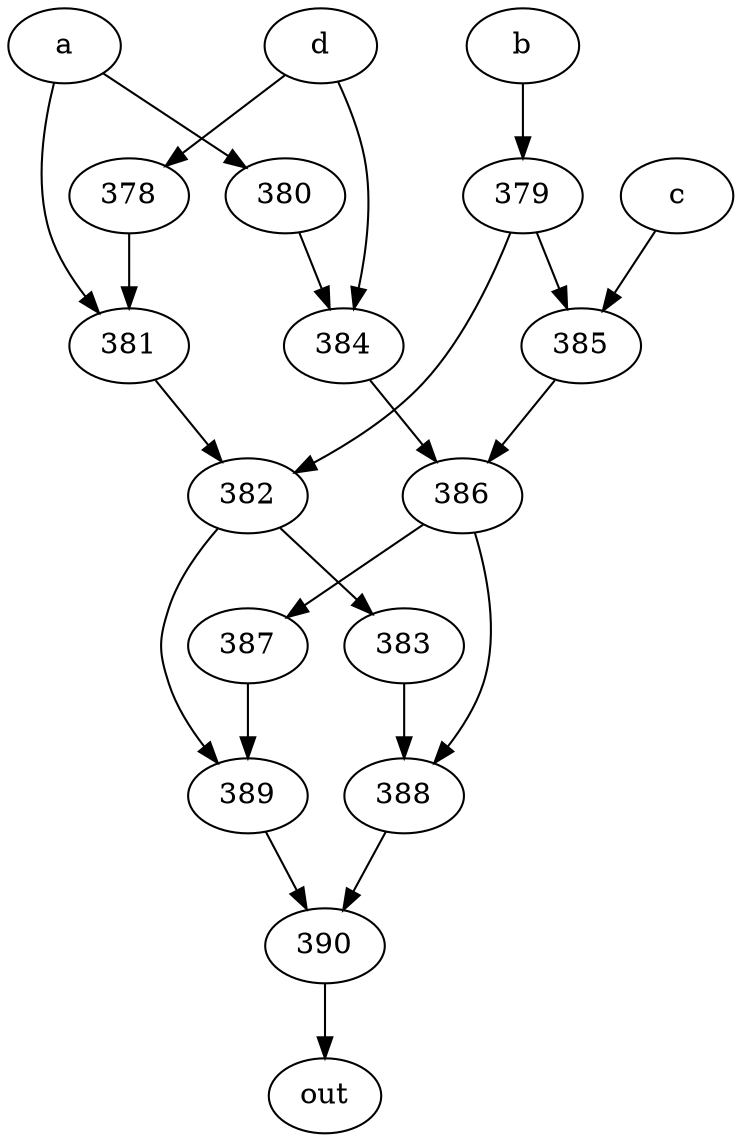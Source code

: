 strict digraph "" {
	390 -> out;
	a -> 380;
	a -> 381;
	380 -> 384;
	381 -> 382;
	384 -> 386;
	382 -> 383;
	382 -> 389;
	b -> 379;
	379 -> 382;
	379 -> 385;
	385 -> 386;
	c -> 385;
	386 -> 388;
	386 -> 387;
	d -> 384;
	d -> 378;
	378 -> 381;
	383 -> 388;
	389 -> 390;
	388 -> 390;
	387 -> 389;
}
